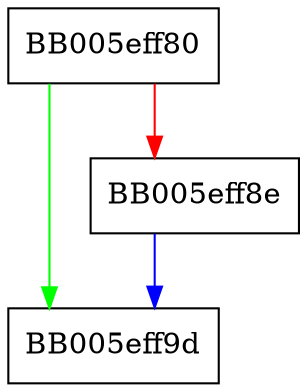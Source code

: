 digraph OPENSSL_hexchar2int {
  node [shape="box"];
  graph [splines=ortho];
  BB005eff80 -> BB005eff9d [color="green"];
  BB005eff80 -> BB005eff8e [color="red"];
  BB005eff8e -> BB005eff9d [color="blue"];
}